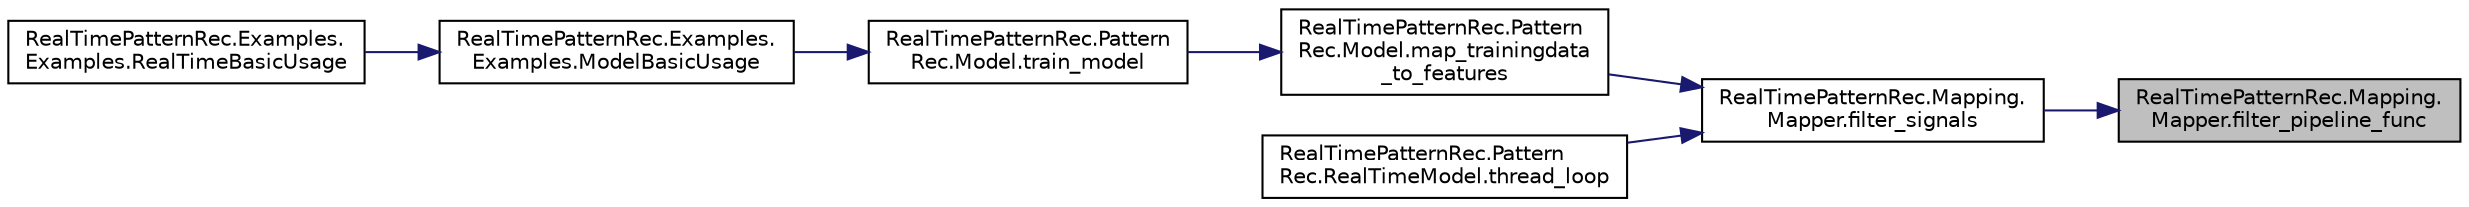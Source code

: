 digraph "RealTimePatternRec.Mapping.Mapper.filter_pipeline_func"
{
 // LATEX_PDF_SIZE
  edge [fontname="Helvetica",fontsize="10",labelfontname="Helvetica",labelfontsize="10"];
  node [fontname="Helvetica",fontsize="10",shape=record];
  rankdir="RL";
  Node1 [label="RealTimePatternRec.Mapping.\lMapper.filter_pipeline_func",height=0.2,width=0.4,color="black", fillcolor="grey75", style="filled", fontcolor="black",tooltip="delegate for Filter functions"];
  Node1 -> Node2 [dir="back",color="midnightblue",fontsize="10",style="solid"];
  Node2 [label="RealTimePatternRec.Mapping.\lMapper.filter_signals",height=0.2,width=0.4,color="black", fillcolor="white", style="filled",URL="$class_real_time_pattern_rec_1_1_mapping_1_1_mapper.html#ac029d2edf050c14e08bbfdb34cd030a8",tooltip="Apply all Filter functions in filter pipelines to both generic and emg signals"];
  Node2 -> Node3 [dir="back",color="midnightblue",fontsize="10",style="solid"];
  Node3 [label="RealTimePatternRec.Pattern\lRec.Model.map_trainingdata\l_to_features",height=0.2,width=0.4,color="black", fillcolor="white", style="filled",URL="$class_real_time_pattern_rec_1_1_pattern_rec_1_1_model.html#afcf0bf731b7540357336ee18a7930f11",tooltip="runs all of the training data through the Mapper pipeline and stores features and outputs in the Data..."];
  Node3 -> Node4 [dir="back",color="midnightblue",fontsize="10",style="solid"];
  Node4 [label="RealTimePatternRec.Pattern\lRec.Model.train_model",height=0.2,width=0.4,color="black", fillcolor="white", style="filled",URL="$class_real_time_pattern_rec_1_1_pattern_rec_1_1_model.html#ae9903341eea977ff6d589cb2b02af673",tooltip="Splits data into training and testing set, trains model, and calculates accuracy"];
  Node4 -> Node5 [dir="back",color="midnightblue",fontsize="10",style="solid"];
  Node5 [label="RealTimePatternRec.Examples.\lExamples.ModelBasicUsage",height=0.2,width=0.4,color="black", fillcolor="white", style="filled",URL="$class_real_time_pattern_rec_1_1_examples_1_1_examples.html#ae7c8bd3a27b88f51f5dfe2d80fd44055",tooltip=" "];
  Node5 -> Node6 [dir="back",color="midnightblue",fontsize="10",style="solid"];
  Node6 [label="RealTimePatternRec.Examples.\lExamples.RealTimeBasicUsage",height=0.2,width=0.4,color="black", fillcolor="white", style="filled",URL="$class_real_time_pattern_rec_1_1_examples_1_1_examples.html#ab943be10309862940903952cad6ee12e",tooltip=" "];
  Node2 -> Node7 [dir="back",color="midnightblue",fontsize="10",style="solid"];
  Node7 [label="RealTimePatternRec.Pattern\lRec.RealTimeModel.thread_loop",height=0.2,width=0.4,color="black", fillcolor="white", style="filled",URL="$class_real_time_pattern_rec_1_1_pattern_rec_1_1_real_time_model.html#a30b351c083f3a1ffc12eb1f2e1481fe4",tooltip="override DataLoggers thread to filter all inputs and make a prediction on each successive data grab"];
}
